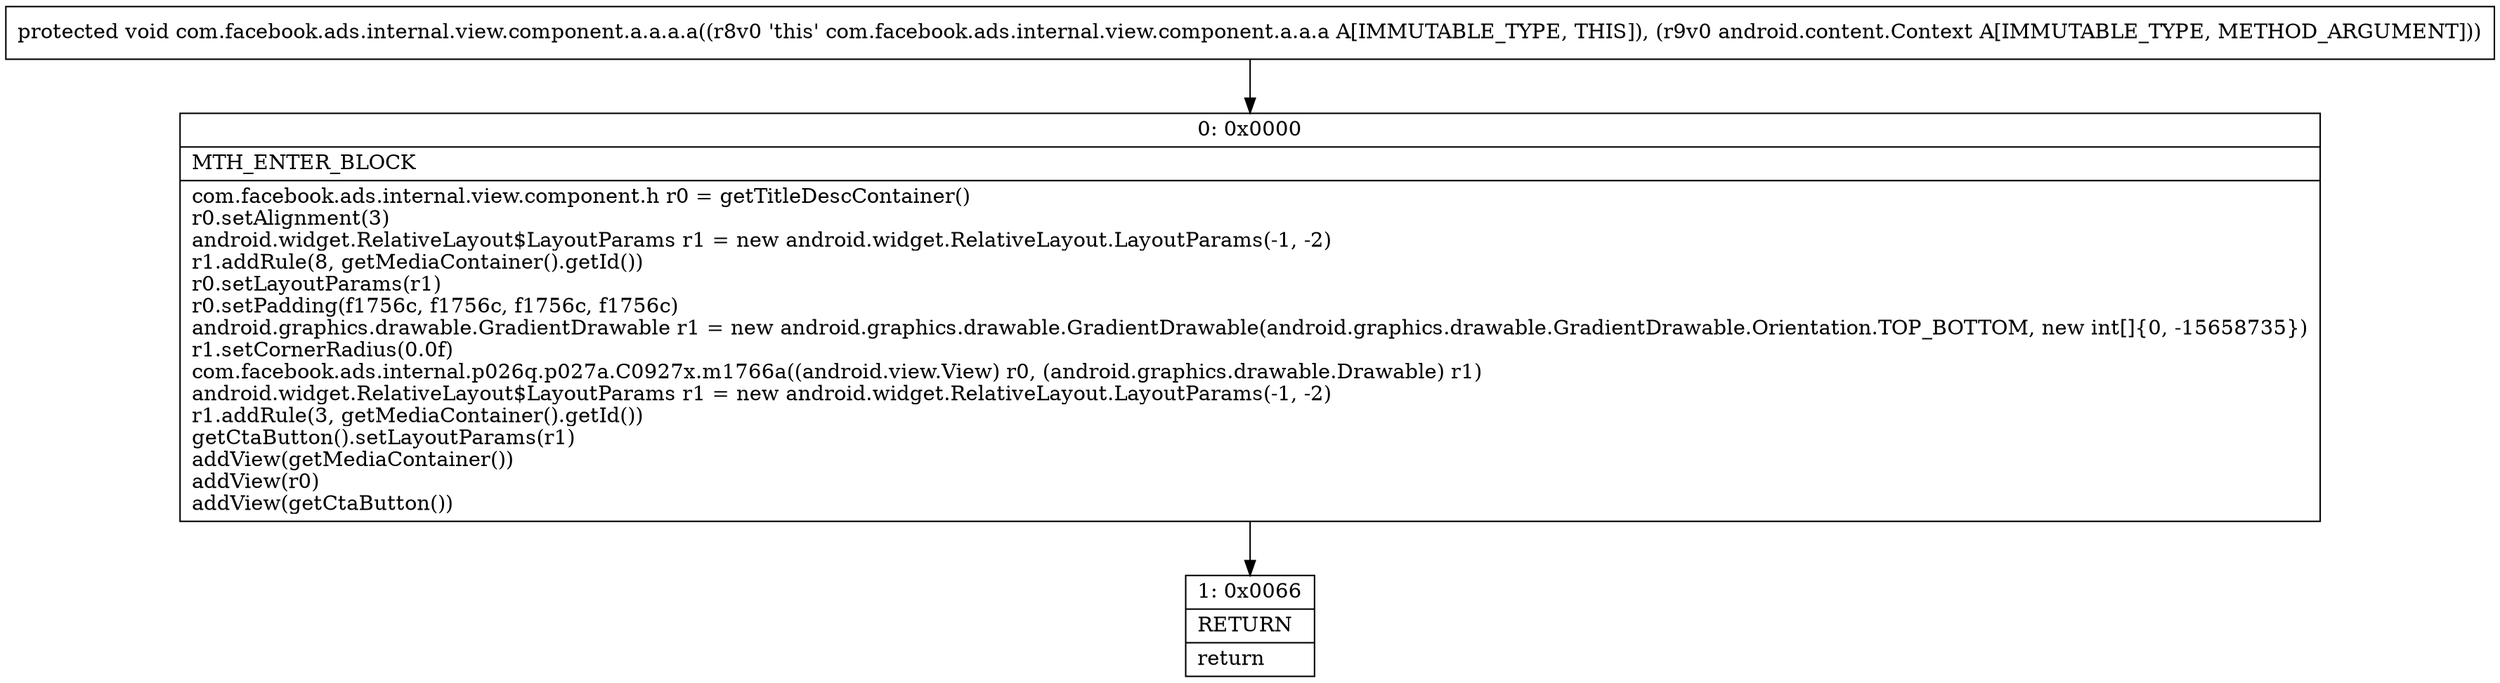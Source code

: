 digraph "CFG forcom.facebook.ads.internal.view.component.a.a.a.a(Landroid\/content\/Context;)V" {
Node_0 [shape=record,label="{0\:\ 0x0000|MTH_ENTER_BLOCK\l|com.facebook.ads.internal.view.component.h r0 = getTitleDescContainer()\lr0.setAlignment(3)\landroid.widget.RelativeLayout$LayoutParams r1 = new android.widget.RelativeLayout.LayoutParams(\-1, \-2)\lr1.addRule(8, getMediaContainer().getId())\lr0.setLayoutParams(r1)\lr0.setPadding(f1756c, f1756c, f1756c, f1756c)\landroid.graphics.drawable.GradientDrawable r1 = new android.graphics.drawable.GradientDrawable(android.graphics.drawable.GradientDrawable.Orientation.TOP_BOTTOM, new int[]\{0, \-15658735\})\lr1.setCornerRadius(0.0f)\lcom.facebook.ads.internal.p026q.p027a.C0927x.m1766a((android.view.View) r0, (android.graphics.drawable.Drawable) r1)\landroid.widget.RelativeLayout$LayoutParams r1 = new android.widget.RelativeLayout.LayoutParams(\-1, \-2)\lr1.addRule(3, getMediaContainer().getId())\lgetCtaButton().setLayoutParams(r1)\laddView(getMediaContainer())\laddView(r0)\laddView(getCtaButton())\l}"];
Node_1 [shape=record,label="{1\:\ 0x0066|RETURN\l|return\l}"];
MethodNode[shape=record,label="{protected void com.facebook.ads.internal.view.component.a.a.a.a((r8v0 'this' com.facebook.ads.internal.view.component.a.a.a A[IMMUTABLE_TYPE, THIS]), (r9v0 android.content.Context A[IMMUTABLE_TYPE, METHOD_ARGUMENT])) }"];
MethodNode -> Node_0;
Node_0 -> Node_1;
}

